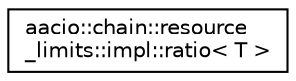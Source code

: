 digraph "Graphical Class Hierarchy"
{
  edge [fontname="Helvetica",fontsize="10",labelfontname="Helvetica",labelfontsize="10"];
  node [fontname="Helvetica",fontsize="10",shape=record];
  rankdir="LR";
  Node0 [label="aacio::chain::resource\l_limits::impl::ratio\< T \>",height=0.2,width=0.4,color="black", fillcolor="white", style="filled",URL="$structaacio_1_1chain_1_1resource__limits_1_1impl_1_1ratio.html"];
}
